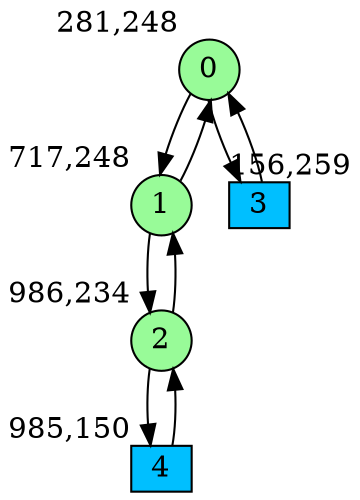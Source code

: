 digraph G {
graph [bgcolor=white]
node [shape=circle, style = filled, fillcolor=white,fixedsize=true, width=0.4, height=0.3 ]
0[xlabel="281,248", pos = "1.95313,0.171875!", fillcolor=palegreen ];
1[xlabel="717,248", pos = "8.76563,0.171875!", fillcolor=palegreen ];
2[xlabel="986,234", pos = "12.9688,0.390625!", fillcolor=palegreen ];
3[xlabel="156,259", pos = "0,0!", fillcolor=deepskyblue, shape=box ];
4[xlabel="985,150", pos = "12.9531,1.70313!", fillcolor=deepskyblue, shape=box ];
0->1 ;
0->3 ;
1->0 ;
1->2 ;
2->1 ;
2->4 ;
3->0 ;
4->2 ;
}
